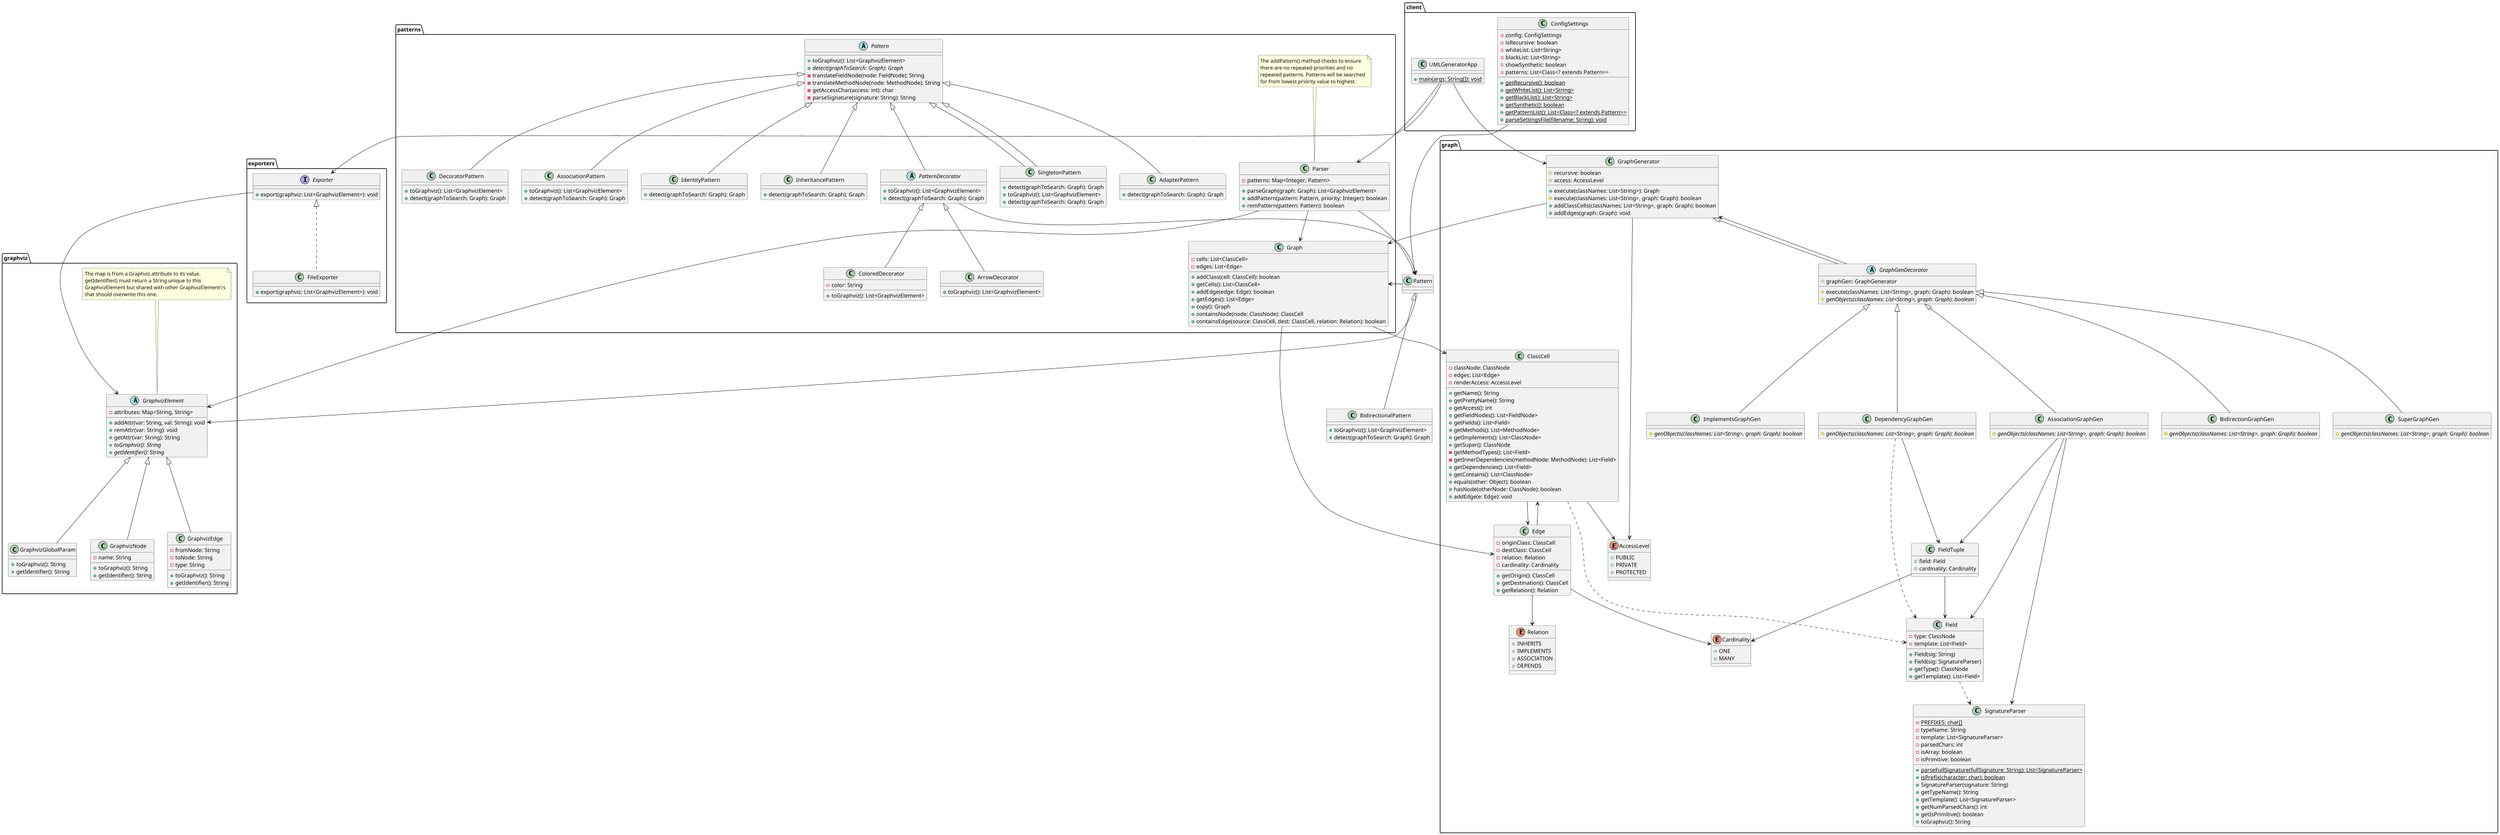 @startuml

scale max 4096 width

package client {
  class UMLGeneratorApp {
  + {static} main(args: String[]): void
  }

  class ConfigSettings {
  - config: ConfigSettings
  - isRecursive: boolean
  - whiteList: List<String>
  - blackList: List<String>
  - showSynthetic: boolean
  - patterns: List<Class<? extends Pattern>>

  + {static} getRecursive(): boolean
  + {static} getWhiteList(): List<String>
  + {static} getBlackList(): List<String>
  + {static} getSynthetic(): boolean
  + {static} getPatternList(): List<Class<? extends Pattern>>
  + {static} parseSettingsFile(filename: String): void
  }
}

package graph{
  class GraphGenerator {
  # recursive: boolean
  # access: AccessLevel
  + execute(classNames: List<String>): Graph
  # execute(classNames: List<String>, graph: Graph): boolean
  + addClassCells(classNames: List<String>, graph: Graph): boolean
  + addEdges(graph: Graph): void
  }

  abstract class GraphGenDecorator extends GraphGenerator {
  # graphGen: GraphGenerator
  # execute(classNames: List<String>, graph: Graph): boolean
  # {abstract} genObjects(classNames: List<String>, graph: Graph): boolean
  }

  class SuperGraphGen extends GraphGenDecorator {
  # {abstract} genObjects(classNames: List<String>, graph: Graph): boolean
  }

  class ImplementsGraphGen extends GraphGenDecorator {
  # {abstract} genObjects(classNames: List<String>, graph: Graph): boolean
  }

  class DependencyGraphGen extends GraphGenDecorator {
  # {abstract} genObjects(classNames: List<String>, graph: Graph): boolean
  }

  class AssociationGraphGen extends GraphGenDecorator {
  # {abstract} genObjects(classNames: List<String>, graph: Graph): boolean
  }

  class BidirectionGraphGen extends GraphGenDecorator {
  # {abstract} genObjects(classNames: List<String>, graph: Graph): boolean
  }

  class FieldTuple {
  + field: Field
  + cardinality: Cardinality
  }

  enum AccessLevel {
  + PUBLIC
  + PRIVATE
  + PROTECTED
  }

  class SignatureParser {
  - {static} PREFIXES: char[]
  - typeName: String
  - template: List<SignatureParser>
  - parsedChars: int
  - isArray: boolean
  - isPrimitive: boolean

  + {static} parseFullSignature(fullSignature: String): List<SignatureParser>
  + {static} isPrefix(character: char): boolean
  + SignatureParser(signature: String)
  + getTypeName(): String
  + getTemplate(): List<SignatureParser>
  + getNumParsedChars(): int
  + getIsPrimitive(): boolean
  + toGraphviz(): String
  }

  class ClassCell {
  - classNode: ClassNode
  - edges: List<Edge>
  - renderAccess: AccessLevel
  + getName(): String
  + getPrettyName(): String
  + getAccess(): int
  + getFieldNodes(): List<FieldNode>
  + getFields(): List<Field>
  + getMethods(): List<MethodNode>
  + getImplements(): List<ClassNode>
  + getSuper(): ClassNode
  - getMethodTypes(): List<Field>
  - getInnerDependencies(methodNode: MethodNode): List<Field>
  + getDependencies(): List<Field>
  + getContains(): List<ClassNode>
  + equals(other: Object): boolean
  + hasNode(otherNode: ClassNode): boolean
  + addEdge(e: Edge): void
  }

  class Field {
  - type: ClassNode
  - template: List<Field>
  + Field(sig: String)
  + Field(sig: SignatureParser)
  + getType(): ClassNode
  + getTemplate(): List<Field>
  }

  enum Relation {
  + INHERITS
  + IMPLEMENTS
  + ASSOCIATION
  + DEPENDS
  }

  enum Cardinality {
  + ONE
  + MANY
  }

  class Edge {
  - originClass: ClassCell
  - destClass: ClassCell
  - relation: Relation
  - cardinality: Cardinality
  + getOrigin(): ClassCell
  + getDestination(): ClassCell
  + getRelation(): Relation
  }
}

package patterns {
  class Parser {
  - patterns: Map<Integer, Pattern>
  + parseGraph(graph: Graph): List<GraphvizElement>
  + addPattern(pattern: Pattern, priority: Integer): boolean
  + remPattern(pattern: Pattern): boolean
  }
note top of Parser
The addPattern() method checks to ensure
there are no repeated priorities and no
repeated patterns. Patterns will be searched
for from lowest priority value to highest.
end note

  class Graph {
  - cells: List<ClassCell>
  - edges: List<Edge>
  + addClass(cell: ClassCell): boolean
  + getCells(): List<ClassCell>
  + addEdge(edge: Edge): boolean
  + getEdges(): List<Edge>
  + copy(): Graph
  + containsNode(node: ClassNode): ClassCell
  + containsEdge(source: ClassCell, dest: ClassCell, relation: Relation): boolean
  }

  abstract class Pattern {
  + toGraphviz(): List<GraphvizElement>
  + {abstract} detect(graphToSearch: Graph): Graph
  - translateFieldNode(node: FieldNode): String
  - translateMethodNode(node: MethodNode): String
  - getAccessChar(access: int): char
  - parseSignature(signature: String): String
  }

  abstract class PatternDecorator extends Pattern {
  + toGraphviz(): List<GraphvizElement>
  + detect(graphToSearch: Graph): Graph
  }

  class ColoredDecorator extends PatternDecorator {
  - color: String
  + toGraphviz(): List<GraphvizElement>
  }

  class ArrowDecorator extends PatternDecorator {
  + toGraphviz(): List<GraphvizElement>
  }

  class SingletonPattern extends Pattern {
  + detect(graphToSearch: Graph): Graph
  }

  class AdapterPattern extends Pattern {
  + detect(graphToSearch: Graph): Graph
  }

  class DecoratorPattern extends Pattern {
  + toGraphviz(): List<GraphvizElement>
  + detect(graphToSearch: Graph): Graph
  }

  class AssociationPattern extends Pattern {
  + toGraphviz(): List<GraphvizElement>
  + detect(graphToSearch: Graph): Graph
  }

  class IdentityPattern extends Pattern {
  + detect(graphToSearch: Graph): Graph
  }

  class InheritancePattern extends Pattern {
  + detect(graphToSearch: Graph): Graph
  }

  class SingletonPattern extends Pattern {
  + toGraphviz(): List<GraphvizElement>
  + detect(graphToSearch: Graph): Graph
  }
}

package graphviz {
  abstract class GraphvizElement {
  - attributes: Map<String, String>
  + addAttr(var: String, val: String): void
  + remAttr(var: String): void
  + getAttr(var: String): String
  + {abstract} toGraphviz(): String
  + {abstract} getIdentifier(): String
  }
note top of GraphvizElement
The map is from a Graphviz attribute to its value.
getIdentifier() must return a String unique to this
GraphvizElement but shared with other GraphvizElement\'s
that should overwrite this one.
end note

  class GraphvizNode extends GraphvizElement {
  - name: String
  + toGraphviz(): String
  + getIdentifier(): String
  }

  class GraphvizEdge extends GraphvizElement {
  - fromNode: String
  - toNode: String
  - type: String
  + toGraphviz(): String
  + getIdentifier(): String
  }

  class GraphvizGlobalParam extends GraphvizElement {
  + toGraphviz(): String
  + getIdentifier(): String
  }
}

package exporters {
  interface Exporter {
  + export(graphviz: List<GraphvizElement>): void
  }

  class FileExporter implements Exporter {
  + export(graphviz: List<GraphvizElement>): void
  }
}

class BidirectionalPattern extends Pattern {
+ toGraphviz(): List<GraphvizElement>
+ detect(graphToSearch: Graph): Graph
}

UMLGeneratorApp --> GraphGenerator
UMLGeneratorApp --> Parser
UMLGeneratorApp --> Exporter
ConfigSettings --> Pattern
GraphGenerator --> Graph
GraphGenerator --> AccessLevel
GraphGenDecorator --> GraphGenerator
AssociationGraphGen --> SignatureParser
AssociationGraphGen --> Field
AssociationGraphGen --> FieldTuple
DependencyGraphGen --> FieldTuple
DependencyGraphGen ..> Field
FieldTuple --> Field
FieldTuple --> Cardinality
Field ..> SignatureParser
ClassCell --> Edge
ClassCell --> AccessLevel
ClassCell ..> Field
Edge --> ClassCell
Edge --> Relation
Edge --> Cardinality
Parser --> Pattern
Pattern --> Graph
PatternDecorator --> Pattern
Pattern --> GraphvizElement
Graph --> ClassCell
Graph --> Edge
Parser --> Graph
Parser --> GraphvizElement
Exporter --> GraphvizElement
@enduml
